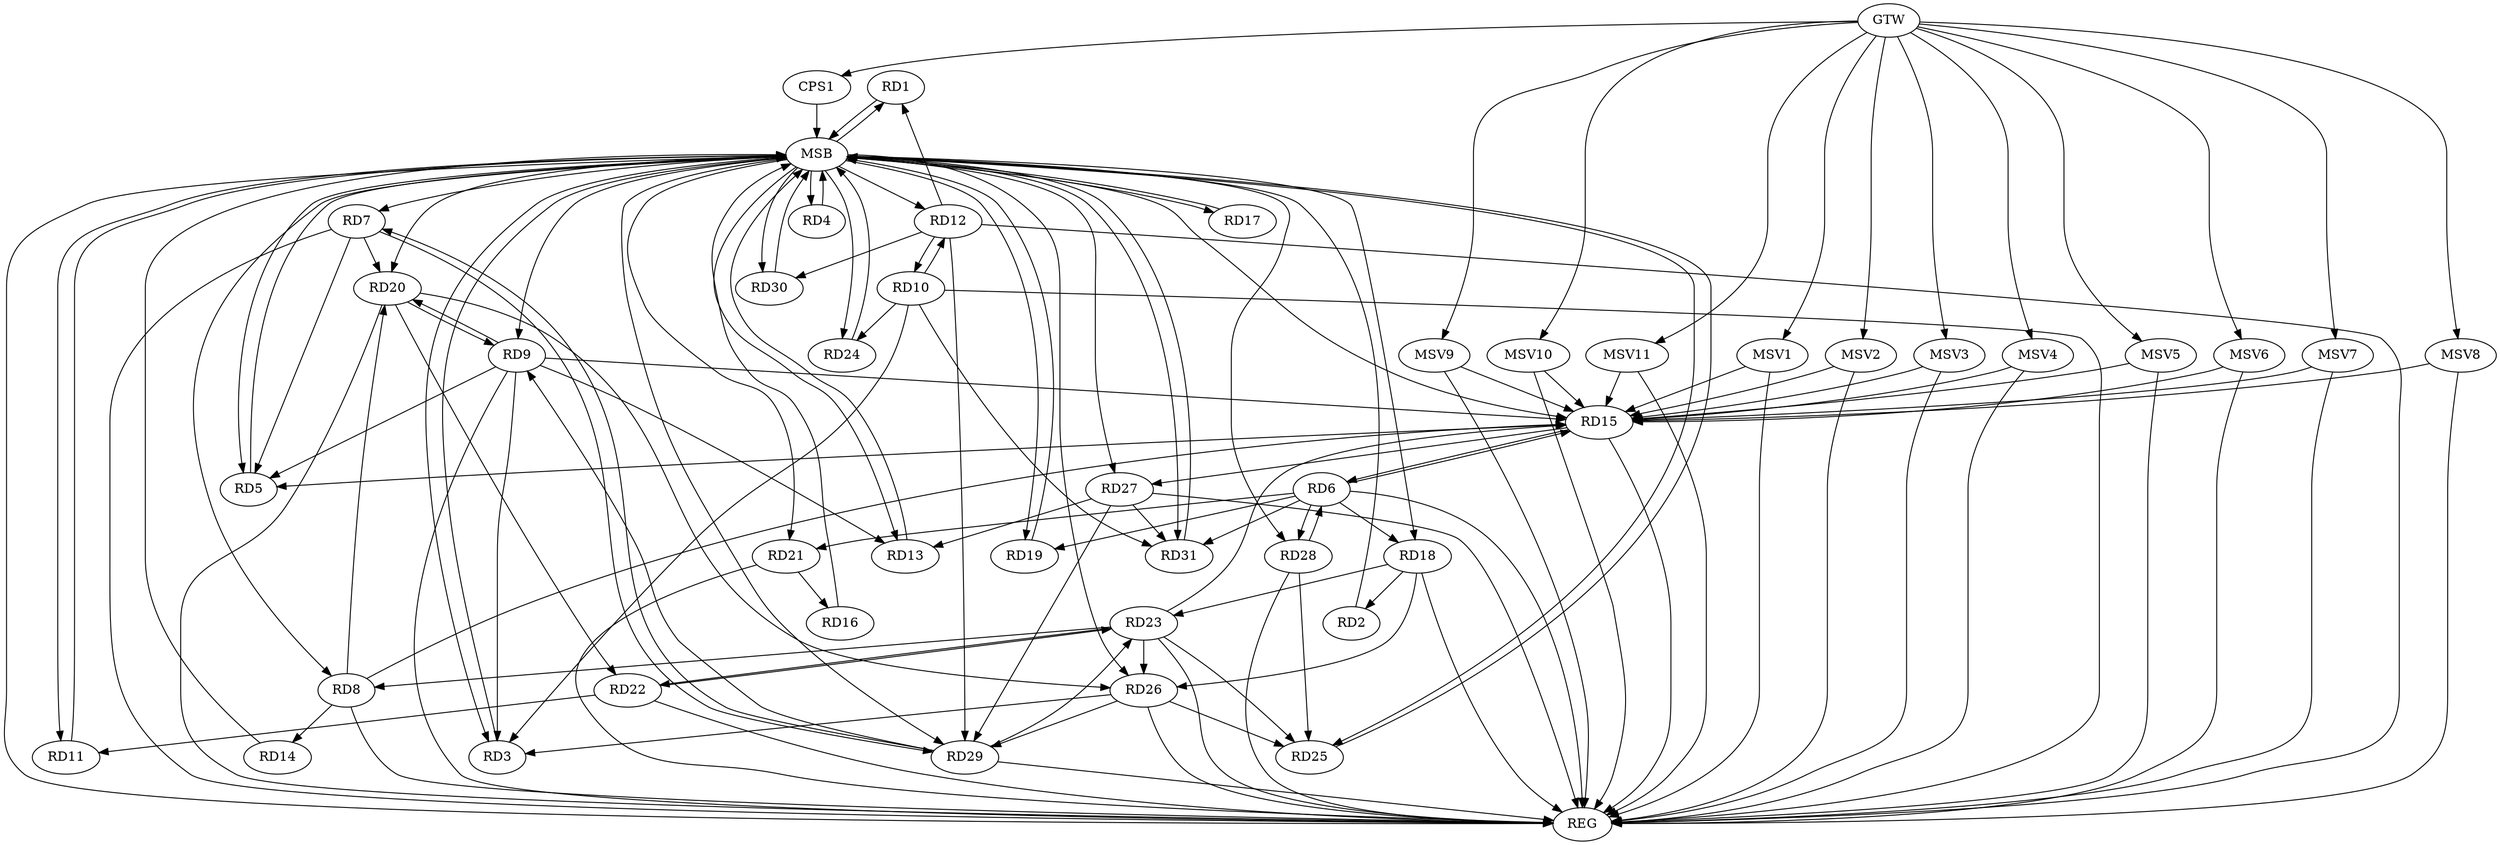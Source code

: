 strict digraph G {
  RD1 [ label="RD1" ];
  RD2 [ label="RD2" ];
  RD3 [ label="RD3" ];
  RD4 [ label="RD4" ];
  RD5 [ label="RD5" ];
  RD6 [ label="RD6" ];
  RD7 [ label="RD7" ];
  RD8 [ label="RD8" ];
  RD9 [ label="RD9" ];
  RD10 [ label="RD10" ];
  RD11 [ label="RD11" ];
  RD12 [ label="RD12" ];
  RD13 [ label="RD13" ];
  RD14 [ label="RD14" ];
  RD15 [ label="RD15" ];
  RD16 [ label="RD16" ];
  RD17 [ label="RD17" ];
  RD18 [ label="RD18" ];
  RD19 [ label="RD19" ];
  RD20 [ label="RD20" ];
  RD21 [ label="RD21" ];
  RD22 [ label="RD22" ];
  RD23 [ label="RD23" ];
  RD24 [ label="RD24" ];
  RD25 [ label="RD25" ];
  RD26 [ label="RD26" ];
  RD27 [ label="RD27" ];
  RD28 [ label="RD28" ];
  RD29 [ label="RD29" ];
  RD30 [ label="RD30" ];
  RD31 [ label="RD31" ];
  CPS1 [ label="CPS1" ];
  GTW [ label="GTW" ];
  REG [ label="REG" ];
  MSB [ label="MSB" ];
  MSV1 [ label="MSV1" ];
  MSV2 [ label="MSV2" ];
  MSV3 [ label="MSV3" ];
  MSV4 [ label="MSV4" ];
  MSV5 [ label="MSV5" ];
  MSV6 [ label="MSV6" ];
  MSV7 [ label="MSV7" ];
  MSV8 [ label="MSV8" ];
  MSV9 [ label="MSV9" ];
  MSV10 [ label="MSV10" ];
  MSV11 [ label="MSV11" ];
  RD12 -> RD1;
  RD18 -> RD2;
  RD9 -> RD3;
  RD10 -> RD3;
  RD26 -> RD3;
  RD7 -> RD5;
  RD9 -> RD5;
  RD15 -> RD5;
  RD6 -> RD15;
  RD15 -> RD6;
  RD6 -> RD18;
  RD6 -> RD19;
  RD6 -> RD21;
  RD6 -> RD28;
  RD28 -> RD6;
  RD6 -> RD31;
  RD7 -> RD20;
  RD7 -> RD29;
  RD29 -> RD7;
  RD8 -> RD14;
  RD8 -> RD15;
  RD8 -> RD20;
  RD23 -> RD8;
  RD9 -> RD13;
  RD9 -> RD15;
  RD9 -> RD20;
  RD20 -> RD9;
  RD29 -> RD9;
  RD10 -> RD12;
  RD12 -> RD10;
  RD10 -> RD24;
  RD10 -> RD31;
  RD22 -> RD11;
  RD12 -> RD29;
  RD12 -> RD30;
  RD27 -> RD13;
  RD23 -> RD15;
  RD15 -> RD27;
  RD21 -> RD16;
  RD18 -> RD23;
  RD18 -> RD26;
  RD20 -> RD22;
  RD20 -> RD26;
  RD22 -> RD23;
  RD23 -> RD22;
  RD23 -> RD25;
  RD23 -> RD26;
  RD29 -> RD23;
  RD26 -> RD25;
  RD28 -> RD25;
  RD26 -> RD29;
  RD27 -> RD29;
  RD27 -> RD31;
  GTW -> CPS1;
  RD6 -> REG;
  RD7 -> REG;
  RD8 -> REG;
  RD9 -> REG;
  RD10 -> REG;
  RD12 -> REG;
  RD15 -> REG;
  RD18 -> REG;
  RD20 -> REG;
  RD21 -> REG;
  RD22 -> REG;
  RD23 -> REG;
  RD26 -> REG;
  RD27 -> REG;
  RD28 -> REG;
  RD29 -> REG;
  RD1 -> MSB;
  MSB -> RD27;
  MSB -> RD30;
  MSB -> RD31;
  MSB -> REG;
  RD2 -> MSB;
  MSB -> RD8;
  MSB -> RD15;
  MSB -> RD18;
  MSB -> RD19;
  MSB -> RD21;
  MSB -> RD24;
  RD3 -> MSB;
  RD4 -> MSB;
  MSB -> RD13;
  RD5 -> MSB;
  MSB -> RD25;
  RD11 -> MSB;
  MSB -> RD1;
  MSB -> RD12;
  RD13 -> MSB;
  MSB -> RD11;
  RD14 -> MSB;
  MSB -> RD5;
  RD16 -> MSB;
  MSB -> RD20;
  MSB -> RD29;
  RD17 -> MSB;
  MSB -> RD4;
  MSB -> RD7;
  RD19 -> MSB;
  RD24 -> MSB;
  RD25 -> MSB;
  MSB -> RD3;
  MSB -> RD17;
  MSB -> RD28;
  RD30 -> MSB;
  RD31 -> MSB;
  MSB -> RD9;
  MSB -> RD26;
  CPS1 -> MSB;
  MSV1 -> RD15;
  MSV2 -> RD15;
  GTW -> MSV1;
  MSV1 -> REG;
  GTW -> MSV2;
  MSV2 -> REG;
  MSV3 -> RD15;
  GTW -> MSV3;
  MSV3 -> REG;
  MSV4 -> RD15;
  MSV5 -> RD15;
  GTW -> MSV4;
  MSV4 -> REG;
  GTW -> MSV5;
  MSV5 -> REG;
  MSV6 -> RD15;
  GTW -> MSV6;
  MSV6 -> REG;
  MSV7 -> RD15;
  MSV8 -> RD15;
  GTW -> MSV7;
  MSV7 -> REG;
  GTW -> MSV8;
  MSV8 -> REG;
  MSV9 -> RD15;
  GTW -> MSV9;
  MSV9 -> REG;
  MSV10 -> RD15;
  GTW -> MSV10;
  MSV10 -> REG;
  MSV11 -> RD15;
  GTW -> MSV11;
  MSV11 -> REG;
}

